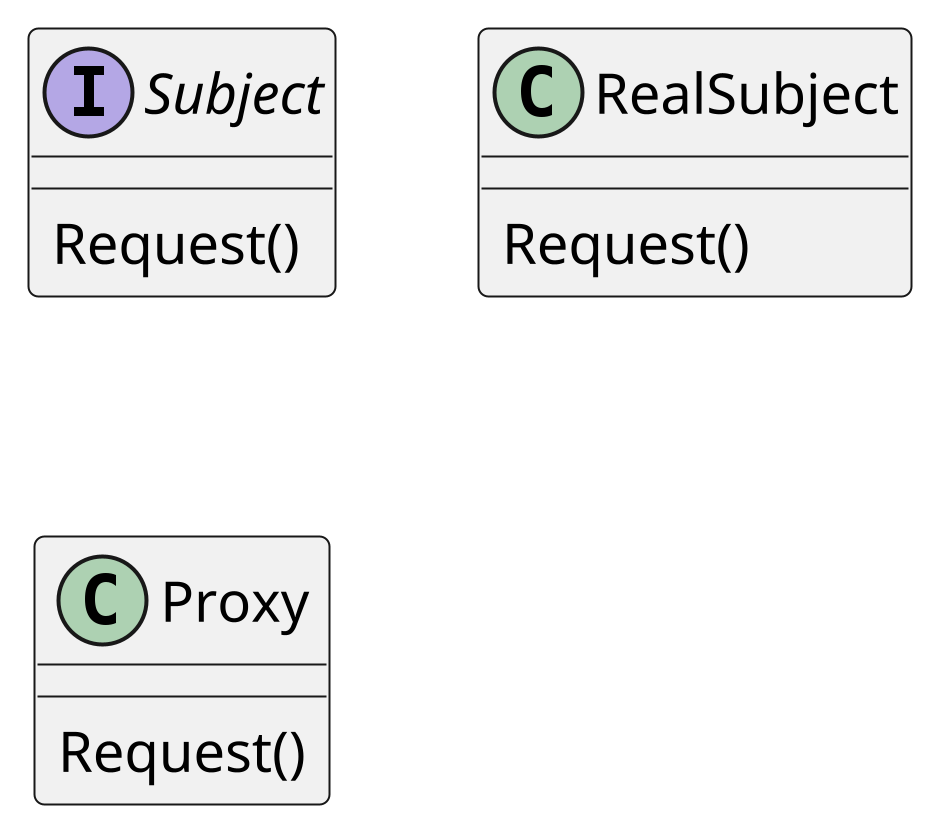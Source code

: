 @startuml Proxy1
scale 1024 height
interface Subject {
  Request()
}
class RealSubject {
  Request()
}
class Proxy {
  Request()
}

@enduml